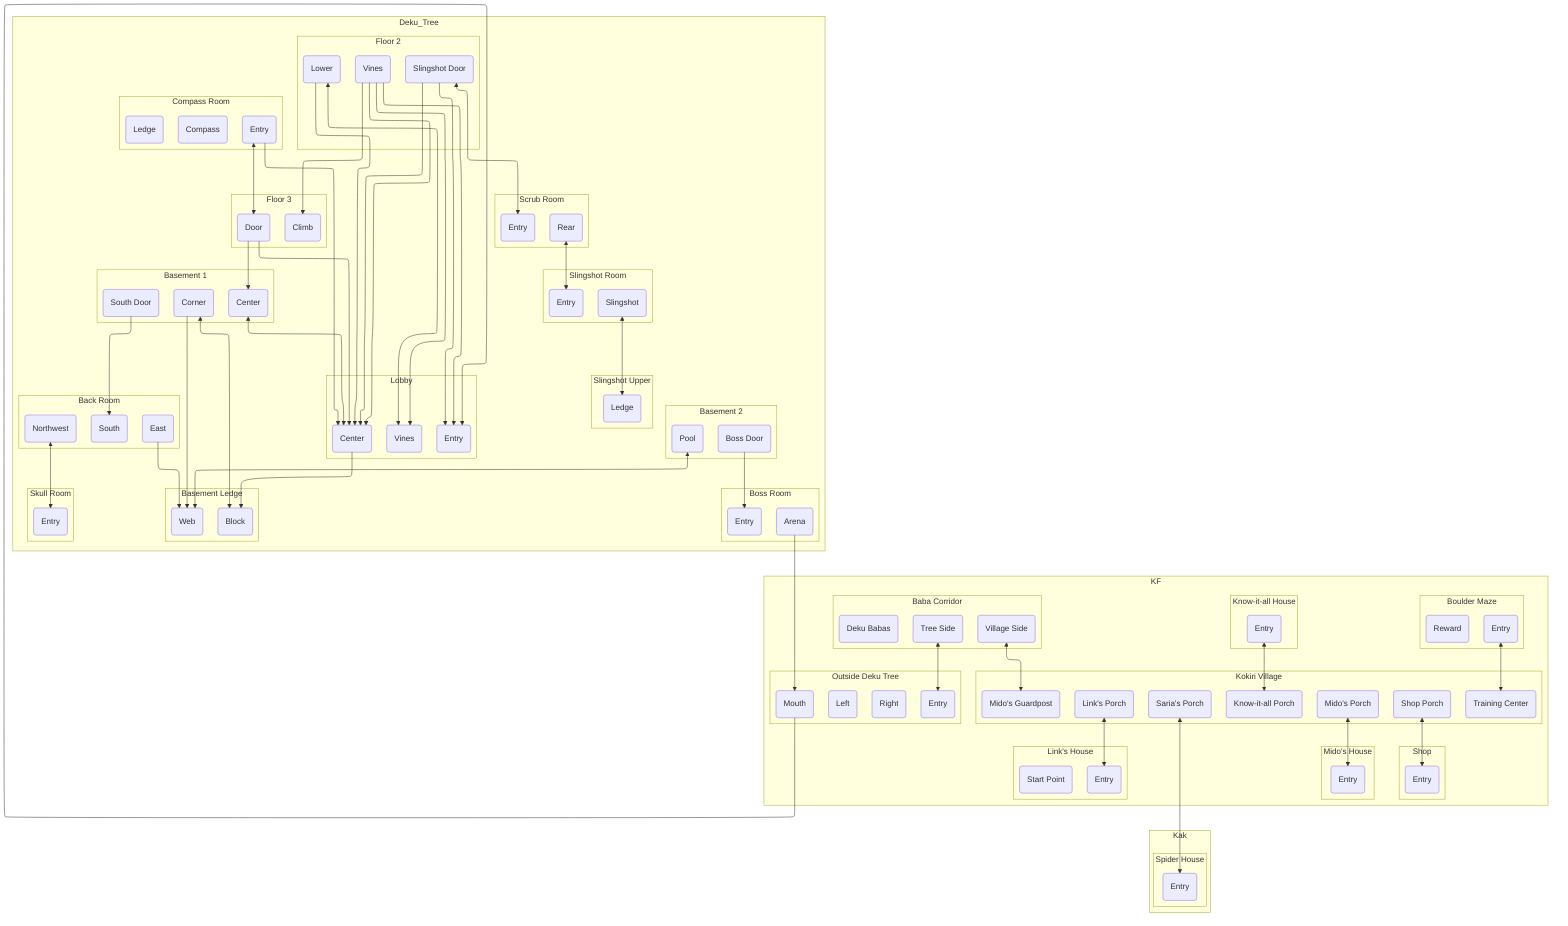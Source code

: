%%{init: {"flowchart": {"deterministicIds": true, "defaultRenderer": "elk"}}}%%
graph TB

subgraph Deku_Tree
    subgraph Deku_Tree__Lobby[Lobby]
        Deku_Tree__Lobby__Entry(Entry);
        Deku_Tree__Lobby__Center(Center);
        Deku_Tree__Lobby__Vines(Vines);
    end
    subgraph Deku_Tree__Floor_2[Floor 2]
        Deku_Tree__Floor_2__Lower(Lower);
        Deku_Tree__Floor_2__Vines(Vines);
        Deku_Tree__Floor_2__Slingshot_Door(Slingshot Door);
    end
    subgraph Deku_Tree__Scrub_Room[Scrub Room]
        Deku_Tree__Scrub_Room__Entry(Entry);
        Deku_Tree__Scrub_Room__Rear(Rear);
    end
    subgraph Deku_Tree__Slingshot_Room[Slingshot Room]
        Deku_Tree__Slingshot_Room__Entry(Entry);
        Deku_Tree__Slingshot_Room__Slingshot(Slingshot);
    end
    subgraph Deku_Tree__Slingshot_Upper[Slingshot Upper]
        Deku_Tree__Slingshot_Upper__Ledge(Ledge);
    end
    subgraph Deku_Tree__Floor_3[Floor 3]
        Deku_Tree__Floor_3__Climb(Climb);
        Deku_Tree__Floor_3__Door(Door);
    end
    subgraph Deku_Tree__Compass_Room[Compass Room]
        Deku_Tree__Compass_Room__Entry(Entry);
        Deku_Tree__Compass_Room__Compass(Compass);
        Deku_Tree__Compass_Room__Ledge(Ledge);
    end
    subgraph Deku_Tree__Basement_1[Basement 1]
        Deku_Tree__Basement_1__Center(Center);
        Deku_Tree__Basement_1__Corner(Corner);
        Deku_Tree__Basement_1__South_Door(South Door);
    end
    subgraph Deku_Tree__Back_Room[Back Room]
        Deku_Tree__Back_Room__South(South);
        Deku_Tree__Back_Room__Northwest(Northwest);
        Deku_Tree__Back_Room__East(East);
    end
    subgraph Deku_Tree__Skull_Room[Skull Room]
        Deku_Tree__Skull_Room__Entry(Entry);
    end
    subgraph Deku_Tree__Basement_Ledge[Basement Ledge]
        Deku_Tree__Basement_Ledge__Block(Block);
        Deku_Tree__Basement_Ledge__Web(Web);
    end
    subgraph Deku_Tree__Basement_2[Basement 2]
        Deku_Tree__Basement_2__Pool(Pool);
        Deku_Tree__Basement_2__Boss_Door(Boss Door);
    end
    subgraph Deku_Tree__Boss_Room[Boss Room]
        Deku_Tree__Boss_Room__Entry(Entry);
        Deku_Tree__Boss_Room__Arena(Arena);
    end
end
subgraph KF
    subgraph KF__Links_House[Link's House]
        KF__Links_House__Start_Point(Start Point);
        KF__Links_House__Entry(Entry);
    end
    subgraph KF__Kokiri_Village[Kokiri Village]
        KF__Kokiri_Village__Links_Porch(Link's Porch);
        KF__Kokiri_Village__Midos_Porch(Mido's Porch);
        KF__Kokiri_Village__Know_it_all_Porch(Know-it-all Porch);
        KF__Kokiri_Village__Training_Center(Training Center);
        KF__Kokiri_Village__Shop_Porch(Shop Porch);
        KF__Kokiri_Village__Sarias_Porch(Saria's Porch);
        KF__Kokiri_Village__Midos_Guardpost(Mido's Guardpost);
    end
    subgraph KF__Boulder_Maze[Boulder Maze]
        KF__Boulder_Maze__Entry(Entry);
        KF__Boulder_Maze__Reward(Reward);
    end
    subgraph KF__Baba_Corridor[Baba Corridor]
        KF__Baba_Corridor__Village_Side(Village Side);
        KF__Baba_Corridor__Deku_Babas(Deku Babas);
        KF__Baba_Corridor__Tree_Side(Tree Side);
    end
    subgraph KF__Outside_Deku_Tree[Outside Deku Tree]
        KF__Outside_Deku_Tree__Entry(Entry);
        KF__Outside_Deku_Tree__Left(Left);
        KF__Outside_Deku_Tree__Right(Right);
        KF__Outside_Deku_Tree__Mouth(Mouth);
    end
    subgraph KF__Midos_House[Mido's House]
        KF__Midos_House__Entry(Entry);
    end
    subgraph KF__Know_it_all_House[Know-it-all House]
        KF__Know_it_all_House__Entry(Entry);
    end
    subgraph KF__Shop[Shop]
        KF__Shop__Entry(Entry);
    end
end
subgraph Kak
    subgraph Kak__Spider_House[Spider House]
        Kak__Spider_House__Entry(Entry);
    end
end
Deku_Tree__Back_Room__East --> Deku_Tree__Basement_Ledge__Web
Deku_Tree__Back_Room__Northwest <--> Deku_Tree__Skull_Room__Entry
Deku_Tree__Basement_1__Center <--> Deku_Tree__Lobby__Center
Deku_Tree__Basement_1__Corner <--> Deku_Tree__Basement_Ledge__Block
Deku_Tree__Basement_1__Corner --> Deku_Tree__Basement_Ledge__Web
Deku_Tree__Basement_1__South_Door --> Deku_Tree__Back_Room__South
Deku_Tree__Basement_2__Boss_Door --> Deku_Tree__Boss_Room__Entry
Deku_Tree__Basement_2__Pool <--> Deku_Tree__Basement_Ledge__Web
Deku_Tree__Boss_Room__Arena --> KF__Outside_Deku_Tree__Mouth
Deku_Tree__Compass_Room__Entry <--> Deku_Tree__Floor_3__Door
Deku_Tree__Compass_Room__Entry --> Deku_Tree__Lobby__Center
Deku_Tree__Floor_2__Lower --> Deku_Tree__Lobby__Center
Deku_Tree__Floor_2__Lower <--> Deku_Tree__Lobby__Vines
Deku_Tree__Floor_2__Slingshot_Door --> Deku_Tree__Lobby__Center
Deku_Tree__Floor_2__Slingshot_Door --> Deku_Tree__Lobby__Entry
Deku_Tree__Floor_2__Slingshot_Door <--> Deku_Tree__Scrub_Room__Entry
Deku_Tree__Floor_2__Vines --> Deku_Tree__Floor_3__Climb
Deku_Tree__Floor_2__Vines --> Deku_Tree__Lobby__Center
Deku_Tree__Floor_2__Vines --> Deku_Tree__Lobby__Entry
Deku_Tree__Floor_2__Vines --> Deku_Tree__Lobby__Vines
Deku_Tree__Floor_3__Door --> Deku_Tree__Basement_1__Center
Deku_Tree__Floor_3__Door --> Deku_Tree__Lobby__Center
Deku_Tree__Lobby__Center --> Deku_Tree__Basement_Ledge__Block
Deku_Tree__Scrub_Room__Rear <--> Deku_Tree__Slingshot_Room__Entry
Deku_Tree__Slingshot_Room__Slingshot <--> Deku_Tree__Slingshot_Upper__Ledge
KF__Baba_Corridor__Tree_Side <--> KF__Outside_Deku_Tree__Entry
KF__Baba_Corridor__Village_Side <--> KF__Kokiri_Village__Midos_Guardpost
KF__Boulder_Maze__Entry <--> KF__Kokiri_Village__Training_Center
KF__Know_it_all_House__Entry <--> KF__Kokiri_Village__Know_it_all_Porch
KF__Kokiri_Village__Links_Porch <--> KF__Links_House__Entry
KF__Kokiri_Village__Midos_Porch <--> KF__Midos_House__Entry
KF__Kokiri_Village__Sarias_Porch <--> Kak__Spider_House__Entry
KF__Kokiri_Village__Shop_Porch <--> KF__Shop__Entry
KF__Outside_Deku_Tree__Mouth --> Deku_Tree__Lobby__Entry